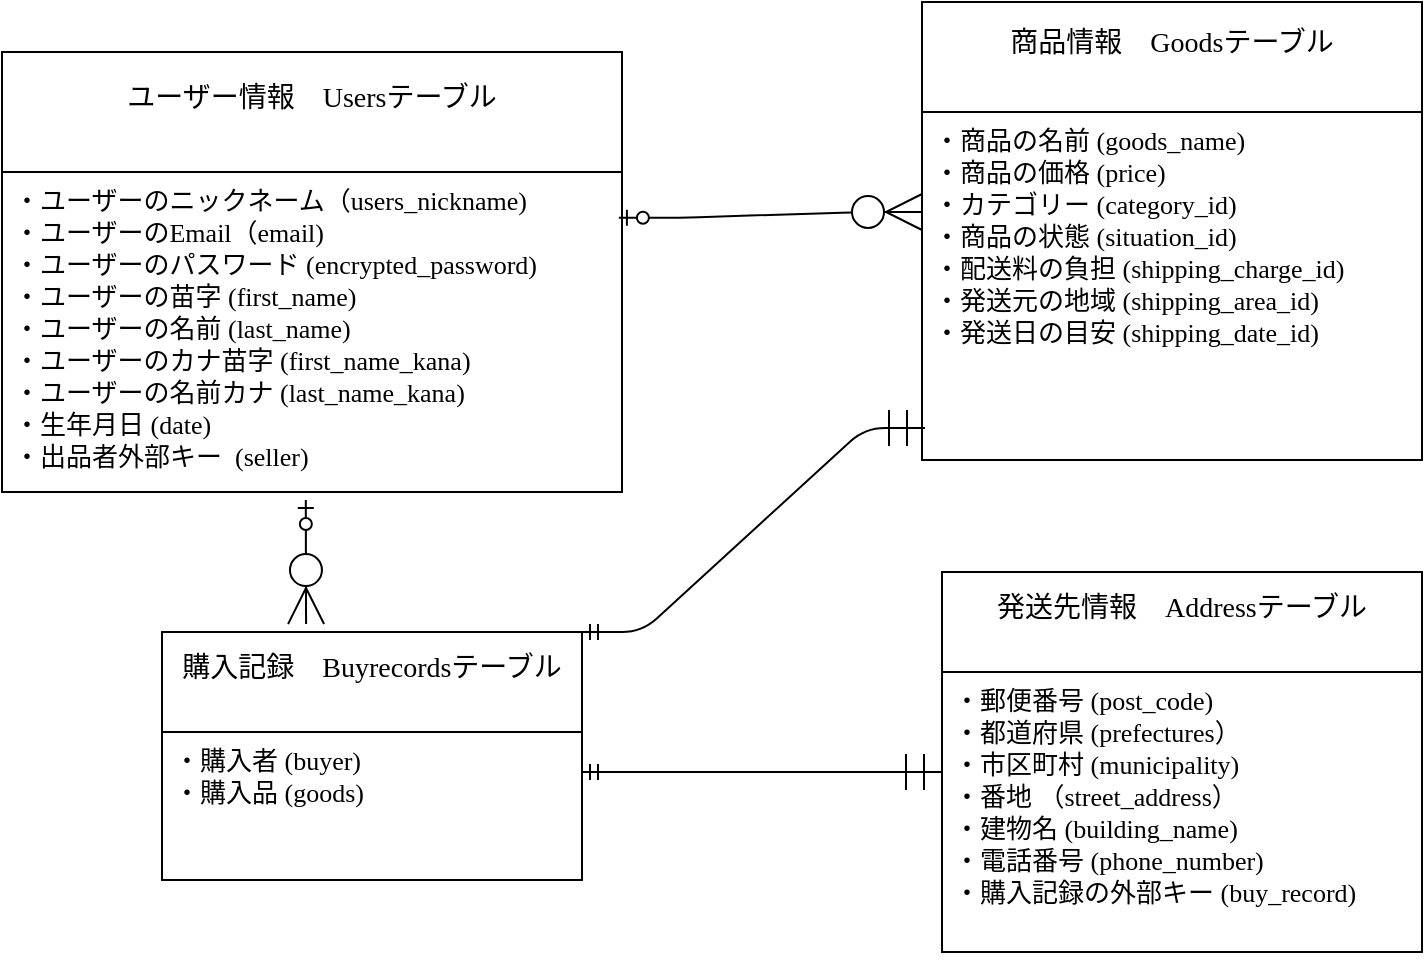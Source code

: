 <mxfile>
    <diagram id="xWJgHjZLfQHoiCxR8gPF" name="ページ1">
        <mxGraphModel dx="1069" dy="532" grid="1" gridSize="10" guides="1" tooltips="1" connect="1" arrows="1" fold="1" page="1" pageScale="1" pageWidth="827" pageHeight="1169" math="0" shadow="0">
            <root>
                <mxCell id="0"/>
                <mxCell id="1" parent="0"/>
                <mxCell id="2" value="購入記録　Buyrecordsテーブル&#10;" style="swimlane;fontStyle=0;childLayout=stackLayout;horizontal=1;startSize=50;horizontalStack=0;resizeParent=1;resizeParentMax=0;resizeLast=0;collapsible=1;marginBottom=0;align=center;fontSize=14;hachureGap=4;fontFamily=Garamond;" parent="1" vertex="1">
                    <mxGeometry x="100" y="360" width="210" height="124" as="geometry"/>
                </mxCell>
                <mxCell id="3" value="・購入者 (buyer)&#10;・購入品 (goods)" style="text;strokeColor=none;fillColor=none;spacingLeft=4;spacingRight=4;overflow=hidden;rotatable=0;points=[[0,0.5],[1,0.5]];portConstraint=eastwest;fontSize=13;hachureGap=4;fontFamily=Garamond;sketch=1;curveFitting=1;jiggle=2;" parent="2" vertex="1">
                    <mxGeometry y="50" width="210" height="74" as="geometry"/>
                </mxCell>
                <mxCell id="6" value="発送先情報　Addressテーブル&#10;" style="swimlane;fontStyle=0;childLayout=stackLayout;horizontal=1;startSize=50;horizontalStack=0;resizeParent=1;resizeParentMax=0;resizeLast=0;collapsible=1;marginBottom=0;align=center;fontSize=14;hachureGap=4;fontFamily=Garamond;" parent="1" vertex="1">
                    <mxGeometry x="490" y="330" width="240" height="190" as="geometry"/>
                </mxCell>
                <mxCell id="7" value="・郵便番号 (post_code)&#10;・都道府県 (prefectures）&#10;・市区町村 (municipality)&#10;・番地 （street_address）&#10;・建物名 (building_name)&#10;・電話番号 (phone_number)&#10;・購入記録の外部キー (buy_record)&#10;" style="text;strokeColor=none;fillColor=none;spacingLeft=4;spacingRight=4;overflow=hidden;rotatable=0;points=[[0,0.5],[1,0.5]];portConstraint=eastwest;fontSize=13;hachureGap=4;fontFamily=Garamond;sketch=1;curveFitting=1;jiggle=2;" parent="6" vertex="1">
                    <mxGeometry y="50" width="240" height="140" as="geometry"/>
                </mxCell>
                <mxCell id="10" value="商品情報　Goodsテーブル&#10;" style="swimlane;fontStyle=0;childLayout=stackLayout;horizontal=1;startSize=55;horizontalStack=0;resizeParent=1;resizeParentMax=0;resizeLast=0;collapsible=1;marginBottom=0;align=center;fontSize=14;hachureGap=4;fontFamily=Garamond;" parent="1" vertex="1">
                    <mxGeometry x="480" y="45" width="250" height="229" as="geometry"/>
                </mxCell>
                <mxCell id="11" value="・商品の名前 (goods_name)&#10;・商品の価格 (price)&#10;・カテゴリー (category_id)&#10;・商品の状態 (situation_id)&#10;・配送料の負担 (shipping_charge_id)&#10;・発送元の地域 (shipping_area_id)&#10;・発送日の目安 (shipping_date_id)" style="text;strokeColor=none;fillColor=none;spacingLeft=4;spacingRight=4;overflow=hidden;rotatable=0;points=[[0,0.5],[1,0.5]];portConstraint=eastwest;fontSize=13;hachureGap=4;fontFamily=Garamond;" parent="10" vertex="1">
                    <mxGeometry y="55" width="250" height="174" as="geometry"/>
                </mxCell>
                <mxCell id="14" value="ユーザー情報　Usersテーブル&#10;" style="swimlane;fontStyle=0;childLayout=stackLayout;horizontal=1;startSize=60;horizontalStack=0;resizeParent=1;resizeParentMax=0;resizeLast=0;collapsible=1;marginBottom=0;align=center;fontSize=14;hachureGap=4;fontFamily=Garamond;" parent="1" vertex="1">
                    <mxGeometry x="20" y="70" width="310" height="220" as="geometry"/>
                </mxCell>
                <mxCell id="16" value="・ユーザーのニックネーム（users_nickname)&#10;・ユーザーのEmail（email)&#10;・ユーザーのパスワード (encrypted_password)&#10;・ユーザーの苗字 (first_name)&#10;・ユーザーの名前 (last_name)&#10;・ユーザーのカナ苗字 (first_name_kana)&#10;・ユーザーの名前カナ (last_name_kana)&#10;・生年月日 (date)&#10;・出品者外部キー  (seller)" style="text;strokeColor=none;fillColor=none;spacingLeft=4;spacingRight=4;overflow=hidden;rotatable=0;points=[[0,0.5],[1,0.5]];portConstraint=eastwest;fontSize=13;hachureGap=4;fontFamily=Garamond;" parent="14" vertex="1">
                    <mxGeometry y="60" width="310" height="160" as="geometry"/>
                </mxCell>
                <mxCell id="25" value="" style="edgeStyle=entityRelationEdgeStyle;fontSize=12;html=1;endArrow=ERzeroToMany;startArrow=ERzeroToOne;sketch=0;hachureGap=4;jiggle=2;curveFitting=1;fontFamily=Garamond;endSize=16;sourcePerimeterSpacing=16;exitX=0.995;exitY=0.143;exitDx=0;exitDy=0;exitPerimeter=0;" parent="1" source="16" edge="1">
                    <mxGeometry width="100" height="100" relative="1" as="geometry">
                        <mxPoint x="300" y="150" as="sourcePoint"/>
                        <mxPoint x="480" y="150" as="targetPoint"/>
                    </mxGeometry>
                </mxCell>
                <mxCell id="30" value="" style="fontSize=12;html=1;endArrow=ERzeroToMany;startArrow=ERzeroToOne;sketch=0;hachureGap=4;jiggle=2;curveFitting=1;fontFamily=Garamond;endSize=16;sourcePerimeterSpacing=16;entryX=0.343;entryY=-0.032;entryDx=0;entryDy=0;entryPerimeter=0;exitX=0.49;exitY=1.025;exitDx=0;exitDy=0;exitPerimeter=0;" parent="1" source="16" target="2" edge="1">
                    <mxGeometry width="100" height="100" relative="1" as="geometry">
                        <mxPoint x="172" y="300" as="sourcePoint"/>
                        <mxPoint x="194" y="350" as="targetPoint"/>
                    </mxGeometry>
                </mxCell>
                <mxCell id="37" value="" style="edgeStyle=entityRelationEdgeStyle;fontSize=12;html=1;endArrow=ERmandOne;startArrow=ERmandOne;sketch=0;hachureGap=4;jiggle=2;curveFitting=1;fontFamily=Garamond;endSize=16;sourcePerimeterSpacing=16;" parent="1" edge="1">
                    <mxGeometry width="100" height="100" relative="1" as="geometry">
                        <mxPoint x="310" y="430" as="sourcePoint"/>
                        <mxPoint x="490" y="430" as="targetPoint"/>
                    </mxGeometry>
                </mxCell>
                <mxCell id="41" value="" style="edgeStyle=entityRelationEdgeStyle;fontSize=12;html=1;endArrow=ERmandOne;startArrow=ERmandOne;sketch=0;hachureGap=4;jiggle=2;curveFitting=1;fontFamily=Garamond;endSize=16;sourcePerimeterSpacing=16;exitX=1;exitY=0;exitDx=0;exitDy=0;entryX=0.006;entryY=0.908;entryDx=0;entryDy=0;entryPerimeter=0;" parent="1" source="2" target="11" edge="1">
                    <mxGeometry width="100" height="100" relative="1" as="geometry">
                        <mxPoint x="410" y="360" as="sourcePoint"/>
                        <mxPoint x="470" y="260" as="targetPoint"/>
                    </mxGeometry>
                </mxCell>
            </root>
        </mxGraphModel>
    </diagram>
</mxfile>